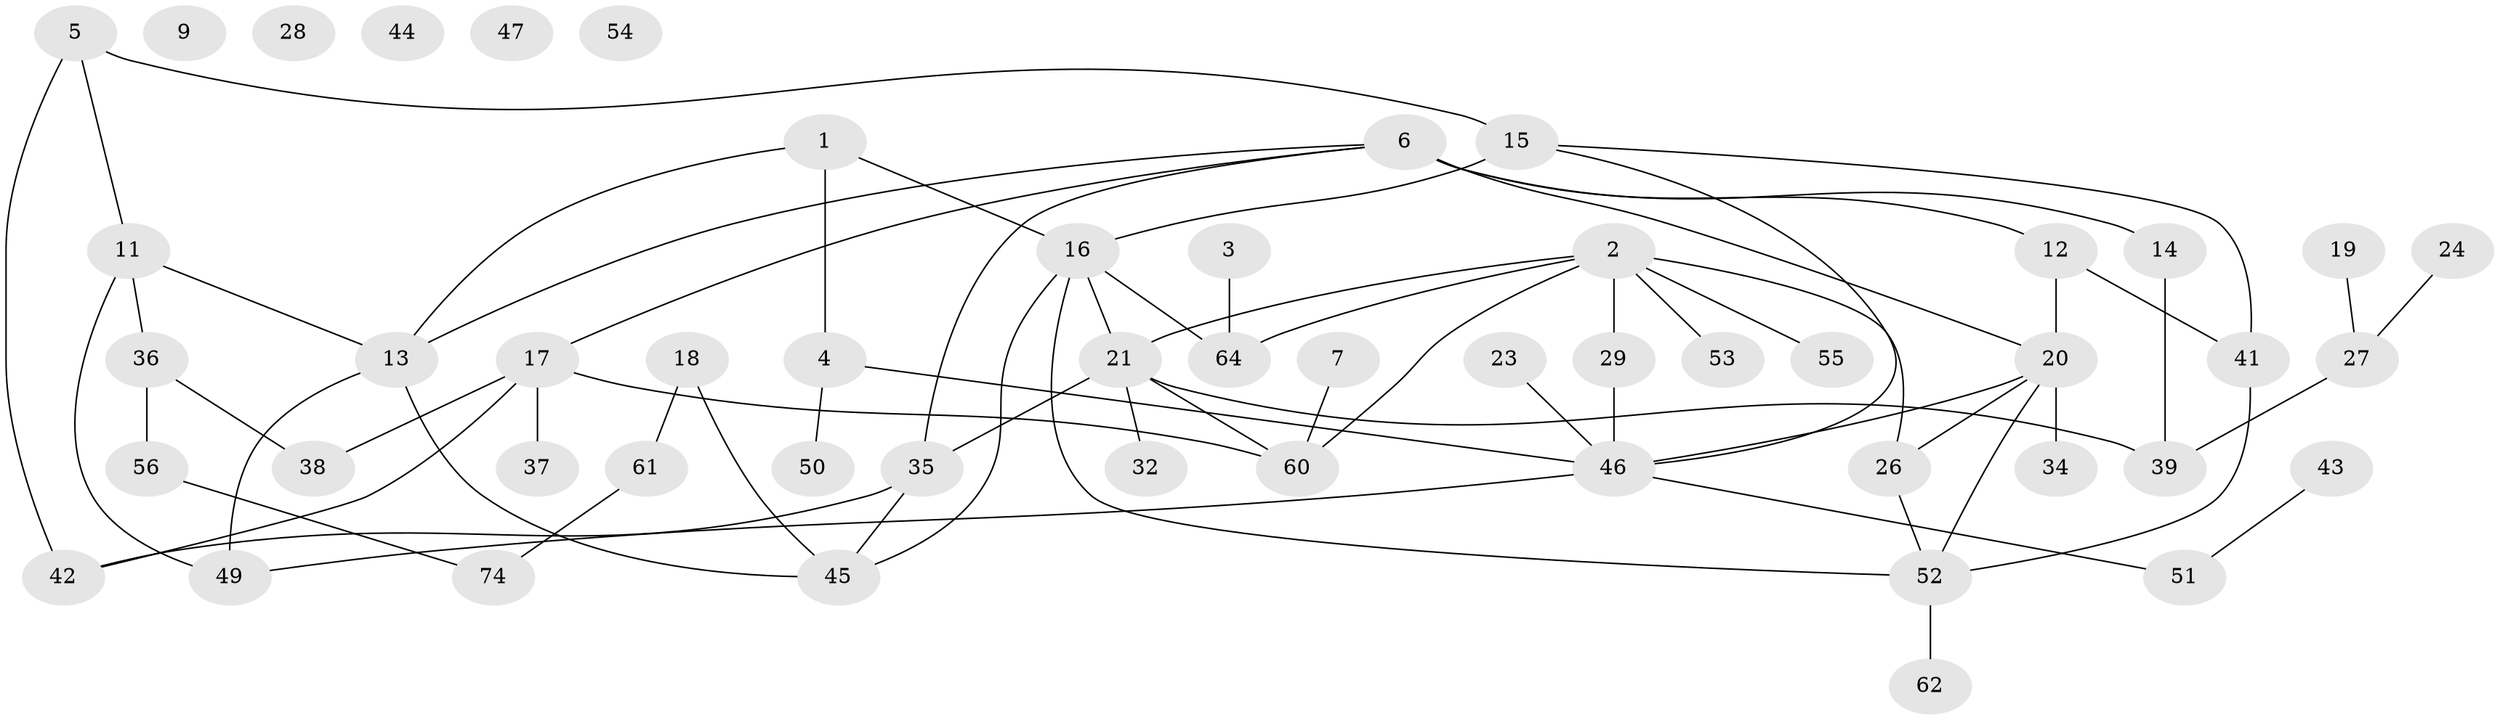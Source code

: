 // original degree distribution, {3: 0.24, 6: 0.02666666666666667, 1: 0.24, 2: 0.25333333333333335, 4: 0.12, 0: 0.05333333333333334, 5: 0.05333333333333334, 8: 0.013333333333333334}
// Generated by graph-tools (version 1.1) at 2025/16/03/04/25 18:16:35]
// undirected, 52 vertices, 69 edges
graph export_dot {
graph [start="1"]
  node [color=gray90,style=filled];
  1;
  2 [super="+8"];
  3;
  4 [super="+30"];
  5 [super="+22"];
  6 [super="+10"];
  7;
  9;
  11;
  12;
  13 [super="+48"];
  14;
  15 [super="+71"];
  16;
  17 [super="+65"];
  18 [super="+31"];
  19;
  20 [super="+40+66"];
  21 [super="+33"];
  23;
  24;
  26;
  27 [super="+57"];
  28;
  29;
  32;
  34;
  35 [super="+58"];
  36;
  37;
  38;
  39 [super="+67"];
  41;
  42;
  43;
  44 [super="+70"];
  45;
  46 [super="+59"];
  47;
  49;
  50 [super="+72"];
  51;
  52 [super="+68"];
  53;
  54;
  55;
  56;
  60;
  61;
  62;
  64;
  74;
  1 -- 16;
  1 -- 13;
  1 -- 4;
  2 -- 26;
  2 -- 29;
  2 -- 60;
  2 -- 64;
  2 -- 21;
  2 -- 53;
  2 -- 55;
  3 -- 64;
  4 -- 50;
  4 -- 46;
  5 -- 11;
  5 -- 42 [weight=2];
  5 -- 15;
  6 -- 12;
  6 -- 14;
  6 -- 17;
  6 -- 35;
  6 -- 20;
  6 -- 13;
  7 -- 60;
  11 -- 13;
  11 -- 36;
  11 -- 49;
  12 -- 41;
  12 -- 20;
  13 -- 49;
  13 -- 45;
  14 -- 39;
  15 -- 16;
  15 -- 41;
  15 -- 46;
  16 -- 45;
  16 -- 64;
  16 -- 21;
  16 -- 52;
  17 -- 60;
  17 -- 42;
  17 -- 37;
  17 -- 38;
  18 -- 45;
  18 -- 61;
  19 -- 27;
  20 -- 26;
  20 -- 34;
  20 -- 46;
  20 -- 52;
  21 -- 32;
  21 -- 35;
  21 -- 39;
  21 -- 60;
  23 -- 46;
  24 -- 27;
  26 -- 52;
  27 -- 39;
  29 -- 46;
  35 -- 42;
  35 -- 45;
  36 -- 38;
  36 -- 56;
  41 -- 52;
  43 -- 51;
  46 -- 49;
  46 -- 51;
  52 -- 62;
  56 -- 74;
  61 -- 74;
}
